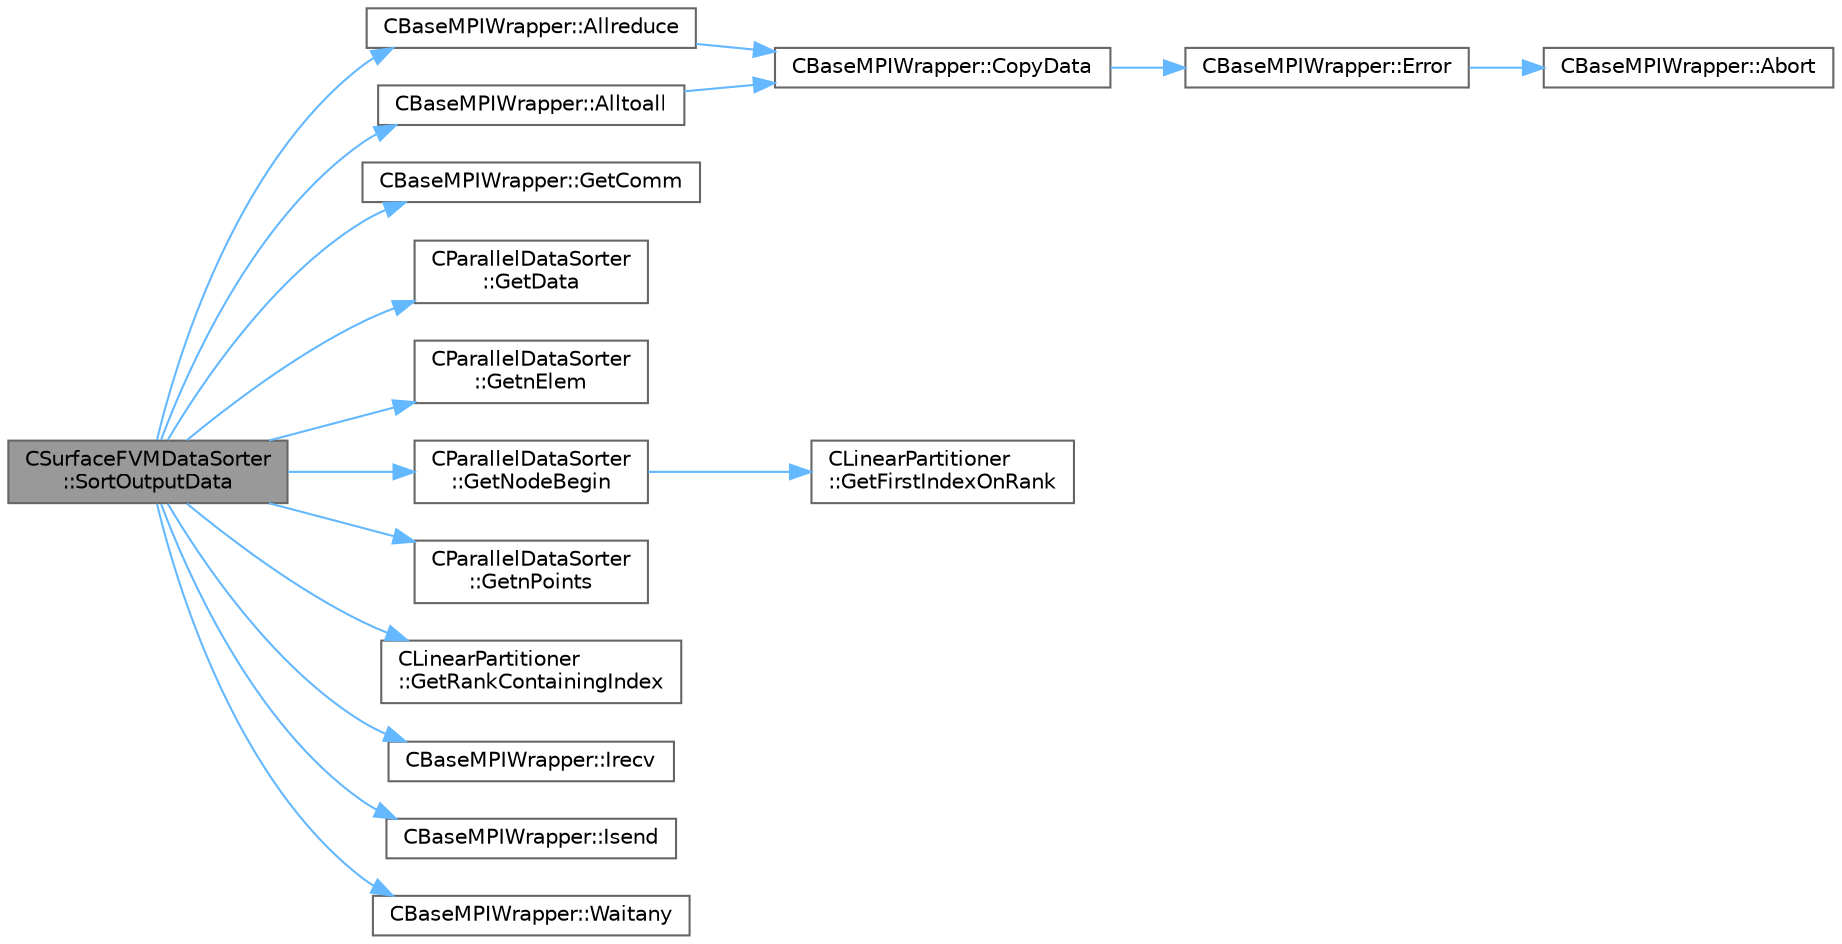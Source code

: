 digraph "CSurfaceFVMDataSorter::SortOutputData"
{
 // LATEX_PDF_SIZE
  bgcolor="transparent";
  edge [fontname=Helvetica,fontsize=10,labelfontname=Helvetica,labelfontsize=10];
  node [fontname=Helvetica,fontsize=10,shape=box,height=0.2,width=0.4];
  rankdir="LR";
  Node1 [id="Node000001",label="CSurfaceFVMDataSorter\l::SortOutputData",height=0.2,width=0.4,color="gray40", fillcolor="grey60", style="filled", fontcolor="black",tooltip="Sort the output data for each grid node into a linear partitioning across all processors."];
  Node1 -> Node2 [id="edge1_Node000001_Node000002",color="steelblue1",style="solid",tooltip=" "];
  Node2 [id="Node000002",label="CBaseMPIWrapper::Allreduce",height=0.2,width=0.4,color="grey40", fillcolor="white", style="filled",URL="$classCBaseMPIWrapper.html#a381d4b3738c09d92ee1ae9f89715b541",tooltip=" "];
  Node2 -> Node3 [id="edge2_Node000002_Node000003",color="steelblue1",style="solid",tooltip=" "];
  Node3 [id="Node000003",label="CBaseMPIWrapper::CopyData",height=0.2,width=0.4,color="grey40", fillcolor="white", style="filled",URL="$classCBaseMPIWrapper.html#a3c28692a4cab67ad0f81d18273db3d23",tooltip=" "];
  Node3 -> Node4 [id="edge3_Node000003_Node000004",color="steelblue1",style="solid",tooltip=" "];
  Node4 [id="Node000004",label="CBaseMPIWrapper::Error",height=0.2,width=0.4,color="grey40", fillcolor="white", style="filled",URL="$classCBaseMPIWrapper.html#a04457c47629bda56704e6a8804833eeb",tooltip=" "];
  Node4 -> Node5 [id="edge4_Node000004_Node000005",color="steelblue1",style="solid",tooltip=" "];
  Node5 [id="Node000005",label="CBaseMPIWrapper::Abort",height=0.2,width=0.4,color="grey40", fillcolor="white", style="filled",URL="$classCBaseMPIWrapper.html#af7297d861dca86b45cf561b6ab642e8f",tooltip=" "];
  Node1 -> Node6 [id="edge5_Node000001_Node000006",color="steelblue1",style="solid",tooltip=" "];
  Node6 [id="Node000006",label="CBaseMPIWrapper::Alltoall",height=0.2,width=0.4,color="grey40", fillcolor="white", style="filled",URL="$classCBaseMPIWrapper.html#ade915135d4560a390849e5744488b5ef",tooltip=" "];
  Node6 -> Node3 [id="edge6_Node000006_Node000003",color="steelblue1",style="solid",tooltip=" "];
  Node1 -> Node7 [id="edge7_Node000001_Node000007",color="steelblue1",style="solid",tooltip=" "];
  Node7 [id="Node000007",label="CBaseMPIWrapper::GetComm",height=0.2,width=0.4,color="grey40", fillcolor="white", style="filled",URL="$classCBaseMPIWrapper.html#a8154391fc3522954802889d81d4ef5da",tooltip=" "];
  Node1 -> Node8 [id="edge8_Node000001_Node000008",color="steelblue1",style="solid",tooltip=" "];
  Node8 [id="Node000008",label="CParallelDataSorter\l::GetData",height=0.2,width=0.4,color="grey40", fillcolor="white", style="filled",URL="$classCParallelDataSorter.html#a78141bec7957f79ae486204acd19699c",tooltip="Get the value of the linear partitioned data. \\input iField - the output field ID...."];
  Node1 -> Node9 [id="edge9_Node000001_Node000009",color="steelblue1",style="solid",tooltip=" "];
  Node9 [id="Node000009",label="CParallelDataSorter\l::GetnElem",height=0.2,width=0.4,color="grey40", fillcolor="white", style="filled",URL="$classCParallelDataSorter.html#abd4143238954765e95d9f55c05cff1bd",tooltip="Get the global of elements (accumulated from all ranks and element types)"];
  Node1 -> Node10 [id="edge10_Node000001_Node000010",color="steelblue1",style="solid",tooltip=" "];
  Node10 [id="Node000010",label="CParallelDataSorter\l::GetNodeBegin",height=0.2,width=0.4,color="grey40", fillcolor="white", style="filled",URL="$classCParallelDataSorter.html#a3368b07c686e2716a6108bec0923350c",tooltip="Beginning node ID of the linear partition owned by a specific processor. \\input rank - the processor ..."];
  Node10 -> Node11 [id="edge11_Node000010_Node000011",color="steelblue1",style="solid",tooltip=" "];
  Node11 [id="Node000011",label="CLinearPartitioner\l::GetFirstIndexOnRank",height=0.2,width=0.4,color="grey40", fillcolor="white", style="filled",URL="$classCLinearPartitioner.html#a707f3e0894f386e591083318ee7765b7",tooltip="Get the first index of the current rank's linear partition."];
  Node1 -> Node12 [id="edge12_Node000001_Node000012",color="steelblue1",style="solid",tooltip=" "];
  Node12 [id="Node000012",label="CParallelDataSorter\l::GetnPoints",height=0.2,width=0.4,color="grey40", fillcolor="white", style="filled",URL="$classCParallelDataSorter.html#ad542b0e8ed1e92cfb464ce0e98b3725e",tooltip="Get the number of points the local rank owns."];
  Node1 -> Node13 [id="edge13_Node000001_Node000013",color="steelblue1",style="solid",tooltip=" "];
  Node13 [id="Node000013",label="CLinearPartitioner\l::GetRankContainingIndex",height=0.2,width=0.4,color="grey40", fillcolor="white", style="filled",URL="$classCLinearPartitioner.html#a15582f67cb6ec435a2f677591d0735b5",tooltip="Get the rank that owns the index based on the linear partitioning."];
  Node1 -> Node14 [id="edge14_Node000001_Node000014",color="steelblue1",style="solid",tooltip=" "];
  Node14 [id="Node000014",label="CBaseMPIWrapper::Irecv",height=0.2,width=0.4,color="grey40", fillcolor="white", style="filled",URL="$classCBaseMPIWrapper.html#a672b3e2ba61a86f9a157e7623389c000",tooltip=" "];
  Node1 -> Node15 [id="edge15_Node000001_Node000015",color="steelblue1",style="solid",tooltip=" "];
  Node15 [id="Node000015",label="CBaseMPIWrapper::Isend",height=0.2,width=0.4,color="grey40", fillcolor="white", style="filled",URL="$classCBaseMPIWrapper.html#a4009cae40f1e050b3635a8d803dbfa3d",tooltip=" "];
  Node1 -> Node16 [id="edge16_Node000001_Node000016",color="steelblue1",style="solid",tooltip=" "];
  Node16 [id="Node000016",label="CBaseMPIWrapper::Waitany",height=0.2,width=0.4,color="grey40", fillcolor="white", style="filled",URL="$classCBaseMPIWrapper.html#a5f4a1382f625fbbfb2c6224a87591825",tooltip=" "];
}
